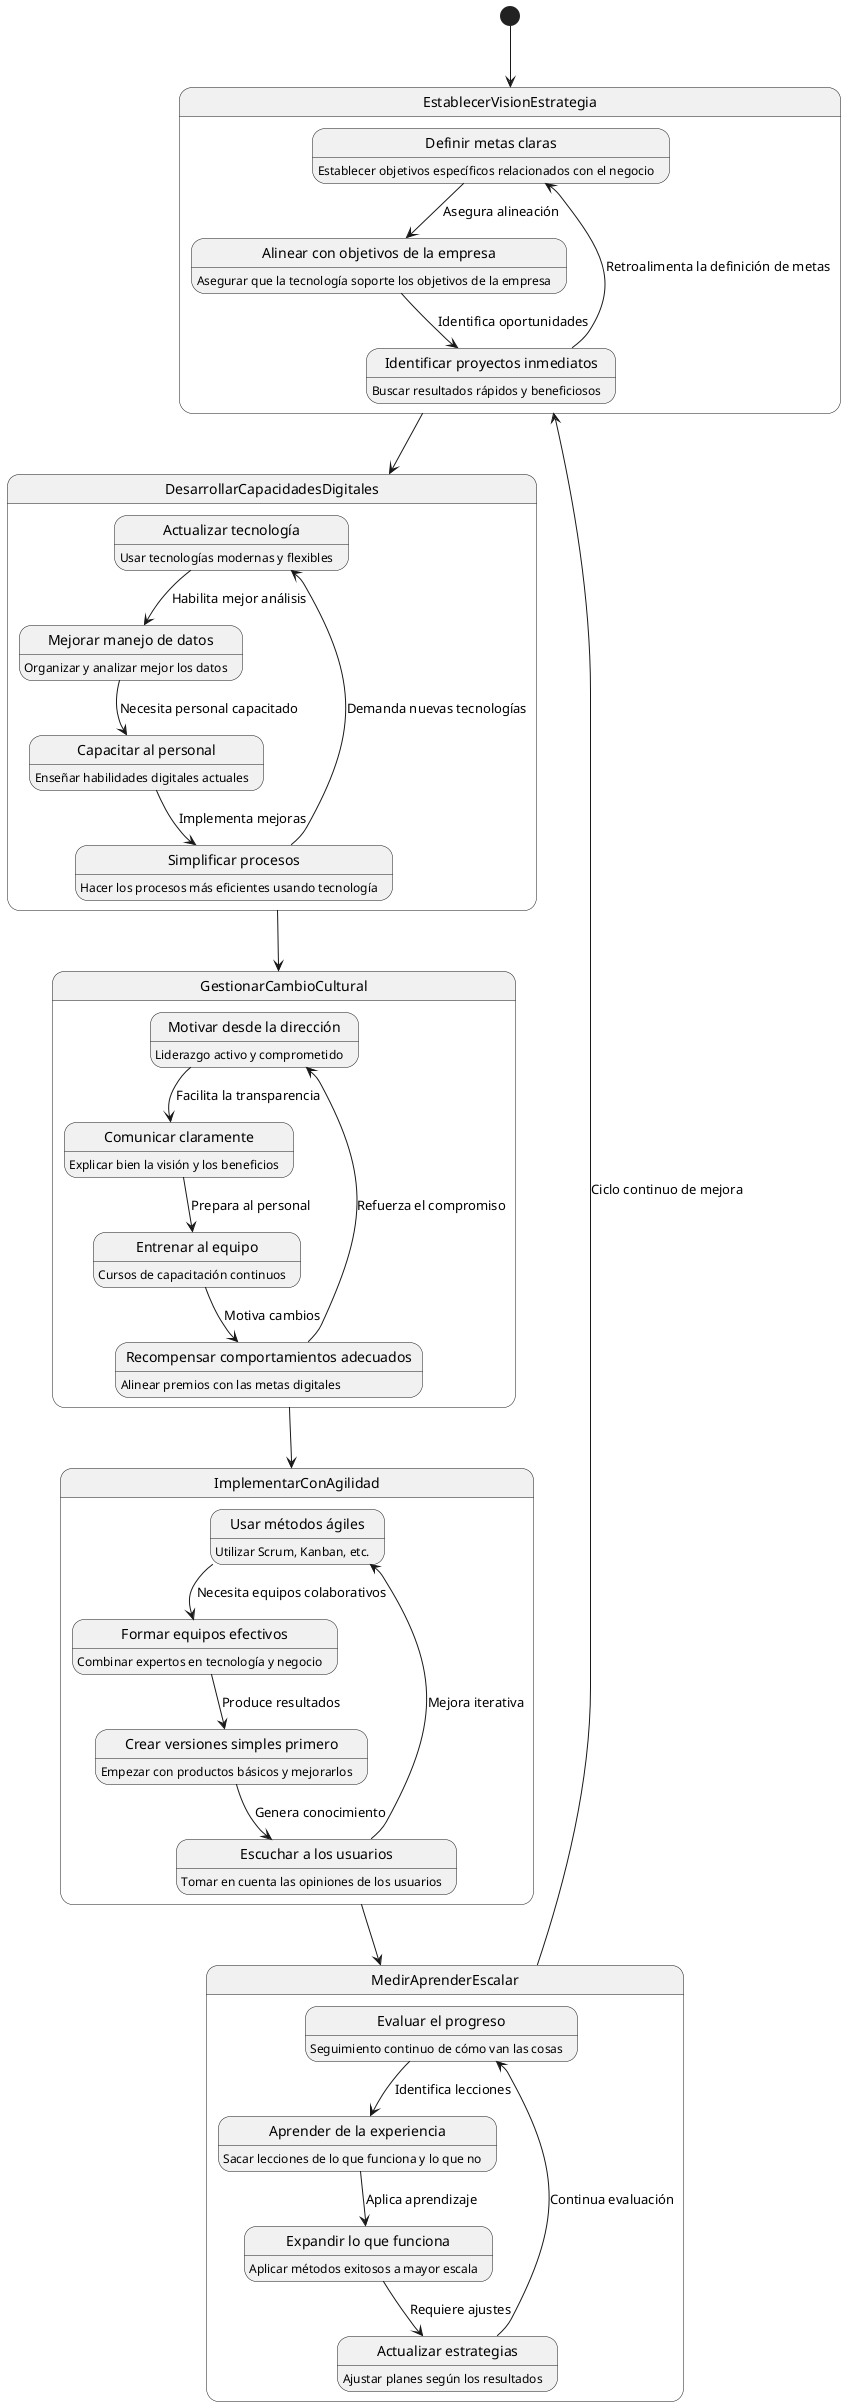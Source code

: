 @startuml

hide empty members

[*] --> EstablecerVisionEstrategia

state EstablecerVisionEstrategia {
    state "Definir metas claras" as Metas : Establecer objetivos específicos relacionados con el negocio
    state "Alinear con objetivos de la empresa" as Alinear : Asegurar que la tecnología soporte los objetivos de la empresa
    state "Identificar proyectos inmediatos" as ProyectosInmediatos : Buscar resultados rápidos y beneficiosos

    Metas --> Alinear : Asegura alineación
    Alinear --> ProyectosInmediatos : Identifica oportunidades
    ProyectosInmediatos --> Metas : Retroalimenta la definición de metas
}

state DesarrollarCapacidadesDigitales {
    state "Actualizar tecnología" as Tecnologia : Usar tecnologías modernas y flexibles
    state "Mejorar manejo de datos" as Datos : Organizar y analizar mejor los datos
    state "Capacitar al personal" as Capacitacion : Enseñar habilidades digitales actuales
    state "Simplificar procesos" as Procesos : Hacer los procesos más eficientes usando tecnología

    Tecnologia --> Datos : Habilita mejor análisis
    Datos --> Capacitacion : Necesita personal capacitado
    Capacitacion --> Procesos : Implementa mejoras
    Procesos --> Tecnologia : Demanda nuevas tecnologías
}

state GestionarCambioCultural {
    state "Motivar desde la dirección" as Liderazgo : Liderazgo activo y comprometido
    state "Comunicar claramente" as Comunicacion : Explicar bien la visión y los beneficios
    state "Entrenar al equipo" as Entrenamiento : Cursos de capacitación continuos
    state "Recompensar comportamientos adecuados" as Recompensas : Alinear premios con las metas digitales

    Liderazgo --> Comunicacion : Facilita la transparencia
    Comunicacion --> Entrenamiento : Prepara al personal
    Entrenamiento --> Recompensas : Motiva cambios
    Recompensas --> Liderazgo : Refuerza el compromiso
}

state ImplementarConAgilidad {
    state "Usar métodos ágiles" as Metodos : Utilizar Scrum, Kanban, etc.
    state "Formar equipos efectivos" as Equipos : Combinar expertos en tecnología y negocio
    state "Crear versiones simples primero" as VersionesSimples : Empezar con productos básicos y mejorarlos
    state "Escuchar a los usuarios" as Retroalimentacion : Tomar en cuenta las opiniones de los usuarios

    Metodos --> Equipos : Necesita equipos colaborativos
    Equipos --> VersionesSimples : Produce resultados
    VersionesSimples --> Retroalimentacion : Genera conocimiento
    Retroalimentacion --> Metodos : Mejora iterativa
}

state MedirAprenderEscalar {
    state "Evaluar el progreso" as Evaluacion : Seguimiento continuo de cómo van las cosas
    state "Aprender de la experiencia" as Aprendizaje : Sacar lecciones de lo que funciona y lo que no
    state "Expandir lo que funciona" as Expansion : Aplicar métodos exitosos a mayor escala
    state "Actualizar estrategias" as Actualizacion : Ajustar planes según los resultados

    Evaluacion --> Aprendizaje : Identifica lecciones
    Aprendizaje --> Expansion : Aplica aprendizaje
    Expansion --> Actualizacion : Requiere ajustes
    Actualizacion --> Evaluacion : Continua evaluación
}

EstablecerVisionEstrategia --> DesarrollarCapacidadesDigitales
DesarrollarCapacidadesDigitales --> GestionarCambioCultural
GestionarCambioCultural --> ImplementarConAgilidad
ImplementarConAgilidad --> MedirAprenderEscalar
MedirAprenderEscalar --> EstablecerVisionEstrategia : Ciclo continuo de mejora

@enduml
